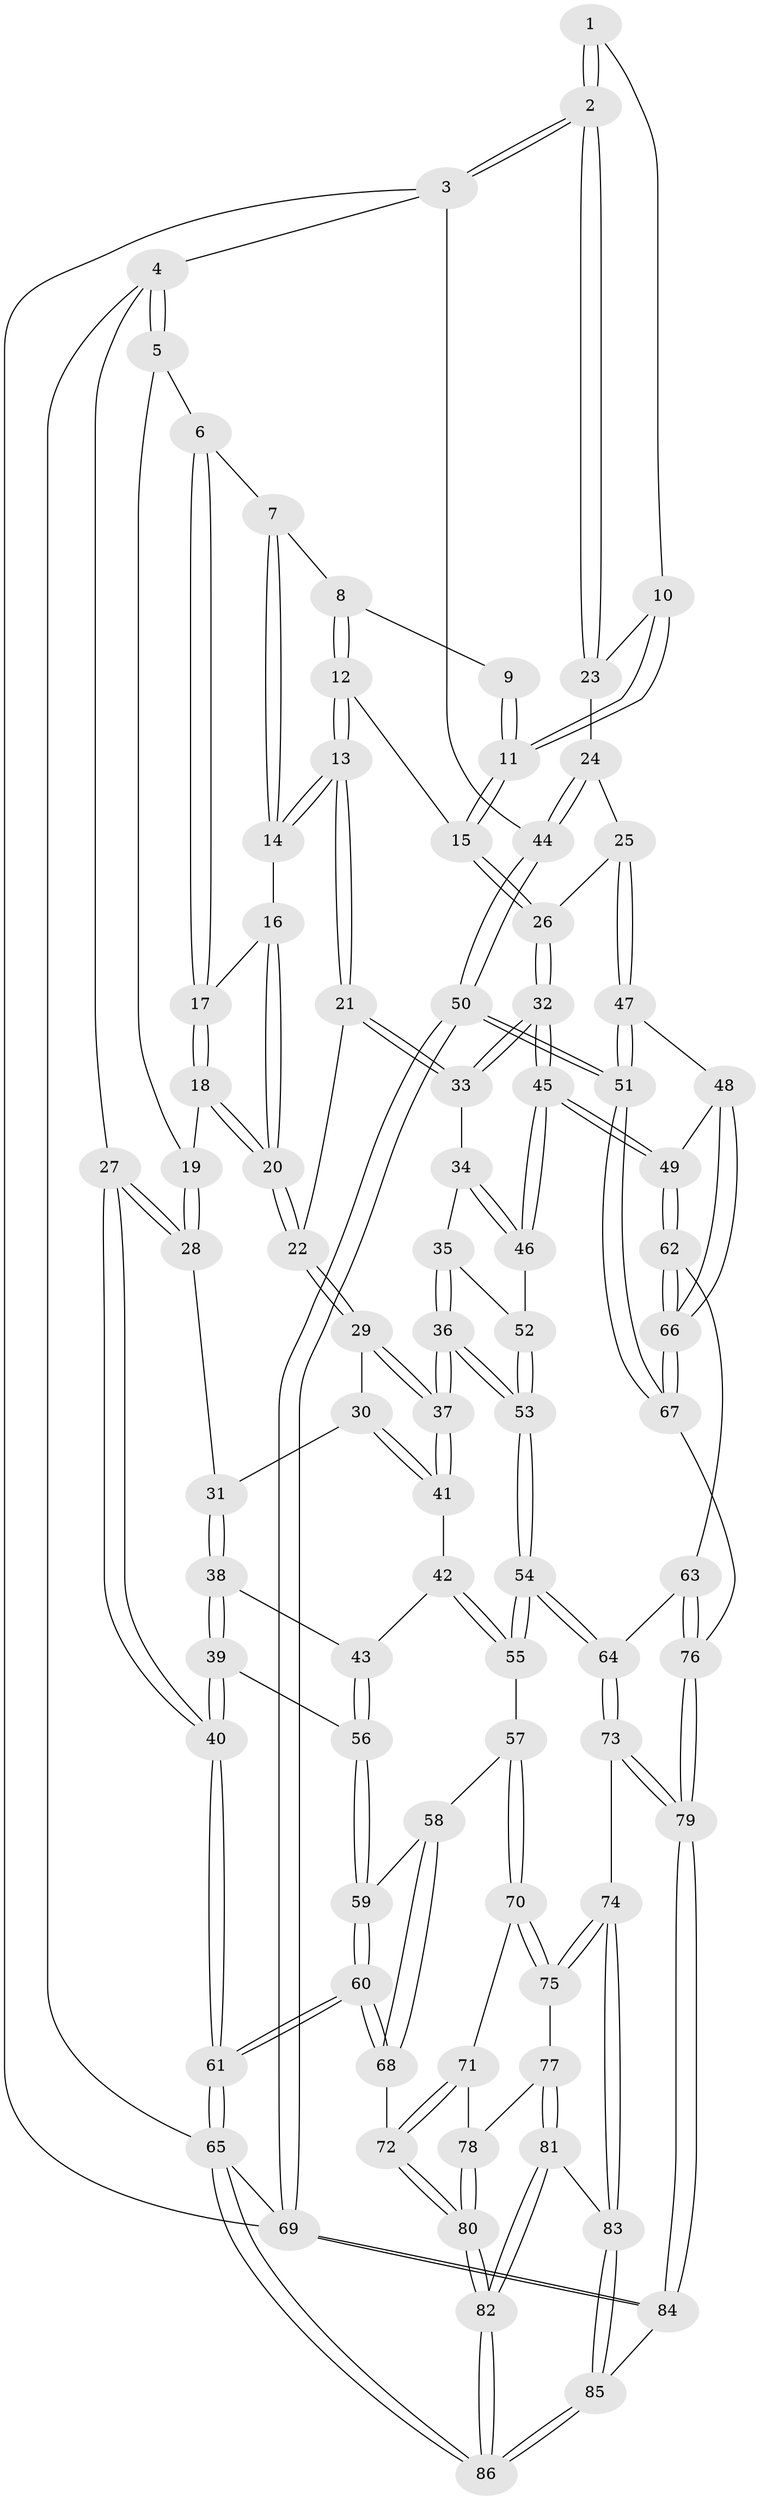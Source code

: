 // coarse degree distribution, {4: 0.48148148148148145, 3: 0.2962962962962963, 5: 0.1111111111111111, 2: 0.07407407407407407, 7: 0.037037037037037035}
// Generated by graph-tools (version 1.1) at 2025/38/03/04/25 23:38:34]
// undirected, 86 vertices, 212 edges
graph export_dot {
  node [color=gray90,style=filled];
  1 [pos="+0.819968830718553+0"];
  2 [pos="+1+0"];
  3 [pos="+1+0"];
  4 [pos="+0+0"];
  5 [pos="+0.2793555930061366+0"];
  6 [pos="+0.40231909430149404+0"];
  7 [pos="+0.5644027707623362+0"];
  8 [pos="+0.6579294786276758+0"];
  9 [pos="+0.8132293807846043+0"];
  10 [pos="+0.835270232868799+0.16944777073396705"];
  11 [pos="+0.7971329279664736+0.17812679243488408"];
  12 [pos="+0.7159461502941+0.2023263459444724"];
  13 [pos="+0.652684146868609+0.2343070409858596"];
  14 [pos="+0.5681729452871591+0.14743254936805697"];
  15 [pos="+0.7246381564008235+0.20418601356593077"];
  16 [pos="+0.5006668148511038+0.14619466621292534"];
  17 [pos="+0.4385960574696752+0.05995907671731507"];
  18 [pos="+0.38906491030117274+0.23188915532417168"];
  19 [pos="+0.23420544374999583+0.1681621312650182"];
  20 [pos="+0.44052746126581716+0.28840119048938184"];
  21 [pos="+0.6155817611613628+0.28253113865899493"];
  22 [pos="+0.4474088408317066+0.3028244083649686"];
  23 [pos="+0.8979975991959167+0.16833217668439351"];
  24 [pos="+0.971928321680696+0.35391467711958424"];
  25 [pos="+0.9048102578890779+0.3810564614683752"];
  26 [pos="+0.8483481483633852+0.3847425318513456"];
  27 [pos="+0+0.14000478413915352"];
  28 [pos="+0.132648214090146+0.2737713663966223"];
  29 [pos="+0.409915713277214+0.3875685636739119"];
  30 [pos="+0.20144872215544798+0.333400388297856"];
  31 [pos="+0.1355766089090754+0.2811273023576028"];
  32 [pos="+0.8090017446282919+0.4190105154828442"];
  33 [pos="+0.6467765721993538+0.39393986226915106"];
  34 [pos="+0.6386414262753037+0.41330906885597823"];
  35 [pos="+0.5931769193269025+0.4582632082987974"];
  36 [pos="+0.4593462761648651+0.5345675151350091"];
  37 [pos="+0.4145614677856333+0.43529696673006274"];
  38 [pos="+0.11079728492341864+0.38235285028440014"];
  39 [pos="+0+0.49548270346847817"];
  40 [pos="+0+0.5309560284792504"];
  41 [pos="+0.24053777980226954+0.47847184650884145"];
  42 [pos="+0.235444770535982+0.4875116862156256"];
  43 [pos="+0.12926004244512154+0.5129132810709911"];
  44 [pos="+1+0.38737273460697597"];
  45 [pos="+0.7671957270912281+0.5791656599697065"];
  46 [pos="+0.7385754129552187+0.5702783694382714"];
  47 [pos="+0.9109217438239324+0.49759060885944717"];
  48 [pos="+0.7952237679634944+0.6106462203914741"];
  49 [pos="+0.7768055141313809+0.594219020036192"];
  50 [pos="+1+0.7724624676744088"];
  51 [pos="+1+0.7592962738059289"];
  52 [pos="+0.6857533442993063+0.5715399877852948"];
  53 [pos="+0.45439682669024917+0.6386201847987764"];
  54 [pos="+0.4450683934898374+0.6643535494553523"];
  55 [pos="+0.29946800356766345+0.6502448965754389"];
  56 [pos="+0.12450393713841046+0.5216682840800424"];
  57 [pos="+0.24387830265851376+0.6646636505047487"];
  58 [pos="+0.2016921703141521+0.6574058942330615"];
  59 [pos="+0.12975894129984014+0.6173716398510122"];
  60 [pos="+0+0.7569204229192303"];
  61 [pos="+0+0.7559594805680976"];
  62 [pos="+0.6158298713331937+0.7185106876596401"];
  63 [pos="+0.5903318721454693+0.7294515762110976"];
  64 [pos="+0.46891845131828624+0.7287591610794795"];
  65 [pos="+0+1"];
  66 [pos="+0.8823371451777341+0.7203660670738176"];
  67 [pos="+0.9179000622075923+0.7556451629414999"];
  68 [pos="+0.05833569788058556+0.8546865754575868"];
  69 [pos="+1+1"];
  70 [pos="+0.207205420273632+0.831388603393539"];
  71 [pos="+0.180571759688094+0.8475948043642072"];
  72 [pos="+0.10021834590755174+0.882842878657711"];
  73 [pos="+0.4624707533531959+0.8083346022637321"];
  74 [pos="+0.44785488416003816+0.8279520523551108"];
  75 [pos="+0.3398647530452453+0.8552105097648287"];
  76 [pos="+0.8040366177942123+0.8501479671460285"];
  77 [pos="+0.2866039719090936+0.9153786656874942"];
  78 [pos="+0.2588908992496813+0.919052478493999"];
  79 [pos="+0.715875557840162+0.9839537960735749"];
  80 [pos="+0.1422402951175522+0.9975326843101622"];
  81 [pos="+0.28349581158734743+0.9464532428716538"];
  82 [pos="+0.1633980745894433+1"];
  83 [pos="+0.411924548940396+1"];
  84 [pos="+0.7259954137875863+1"];
  85 [pos="+0.40304533213439453+1"];
  86 [pos="+0.17683913169756257+1"];
  1 -- 2;
  1 -- 2;
  1 -- 10;
  2 -- 3;
  2 -- 3;
  2 -- 23;
  2 -- 23;
  3 -- 4;
  3 -- 44;
  3 -- 69;
  4 -- 5;
  4 -- 5;
  4 -- 27;
  4 -- 65;
  5 -- 6;
  5 -- 19;
  6 -- 7;
  6 -- 17;
  6 -- 17;
  7 -- 8;
  7 -- 14;
  7 -- 14;
  8 -- 9;
  8 -- 12;
  8 -- 12;
  9 -- 11;
  9 -- 11;
  10 -- 11;
  10 -- 11;
  10 -- 23;
  11 -- 15;
  11 -- 15;
  12 -- 13;
  12 -- 13;
  12 -- 15;
  13 -- 14;
  13 -- 14;
  13 -- 21;
  13 -- 21;
  14 -- 16;
  15 -- 26;
  15 -- 26;
  16 -- 17;
  16 -- 20;
  16 -- 20;
  17 -- 18;
  17 -- 18;
  18 -- 19;
  18 -- 20;
  18 -- 20;
  19 -- 28;
  19 -- 28;
  20 -- 22;
  20 -- 22;
  21 -- 22;
  21 -- 33;
  21 -- 33;
  22 -- 29;
  22 -- 29;
  23 -- 24;
  24 -- 25;
  24 -- 44;
  24 -- 44;
  25 -- 26;
  25 -- 47;
  25 -- 47;
  26 -- 32;
  26 -- 32;
  27 -- 28;
  27 -- 28;
  27 -- 40;
  27 -- 40;
  28 -- 31;
  29 -- 30;
  29 -- 37;
  29 -- 37;
  30 -- 31;
  30 -- 41;
  30 -- 41;
  31 -- 38;
  31 -- 38;
  32 -- 33;
  32 -- 33;
  32 -- 45;
  32 -- 45;
  33 -- 34;
  34 -- 35;
  34 -- 46;
  34 -- 46;
  35 -- 36;
  35 -- 36;
  35 -- 52;
  36 -- 37;
  36 -- 37;
  36 -- 53;
  36 -- 53;
  37 -- 41;
  37 -- 41;
  38 -- 39;
  38 -- 39;
  38 -- 43;
  39 -- 40;
  39 -- 40;
  39 -- 56;
  40 -- 61;
  40 -- 61;
  41 -- 42;
  42 -- 43;
  42 -- 55;
  42 -- 55;
  43 -- 56;
  43 -- 56;
  44 -- 50;
  44 -- 50;
  45 -- 46;
  45 -- 46;
  45 -- 49;
  45 -- 49;
  46 -- 52;
  47 -- 48;
  47 -- 51;
  47 -- 51;
  48 -- 49;
  48 -- 66;
  48 -- 66;
  49 -- 62;
  49 -- 62;
  50 -- 51;
  50 -- 51;
  50 -- 69;
  50 -- 69;
  51 -- 67;
  51 -- 67;
  52 -- 53;
  52 -- 53;
  53 -- 54;
  53 -- 54;
  54 -- 55;
  54 -- 55;
  54 -- 64;
  54 -- 64;
  55 -- 57;
  56 -- 59;
  56 -- 59;
  57 -- 58;
  57 -- 70;
  57 -- 70;
  58 -- 59;
  58 -- 68;
  58 -- 68;
  59 -- 60;
  59 -- 60;
  60 -- 61;
  60 -- 61;
  60 -- 68;
  60 -- 68;
  61 -- 65;
  61 -- 65;
  62 -- 63;
  62 -- 66;
  62 -- 66;
  63 -- 64;
  63 -- 76;
  63 -- 76;
  64 -- 73;
  64 -- 73;
  65 -- 86;
  65 -- 86;
  65 -- 69;
  66 -- 67;
  66 -- 67;
  67 -- 76;
  68 -- 72;
  69 -- 84;
  69 -- 84;
  70 -- 71;
  70 -- 75;
  70 -- 75;
  71 -- 72;
  71 -- 72;
  71 -- 78;
  72 -- 80;
  72 -- 80;
  73 -- 74;
  73 -- 79;
  73 -- 79;
  74 -- 75;
  74 -- 75;
  74 -- 83;
  74 -- 83;
  75 -- 77;
  76 -- 79;
  76 -- 79;
  77 -- 78;
  77 -- 81;
  77 -- 81;
  78 -- 80;
  78 -- 80;
  79 -- 84;
  79 -- 84;
  80 -- 82;
  80 -- 82;
  81 -- 82;
  81 -- 82;
  81 -- 83;
  82 -- 86;
  82 -- 86;
  83 -- 85;
  83 -- 85;
  84 -- 85;
  85 -- 86;
  85 -- 86;
}
